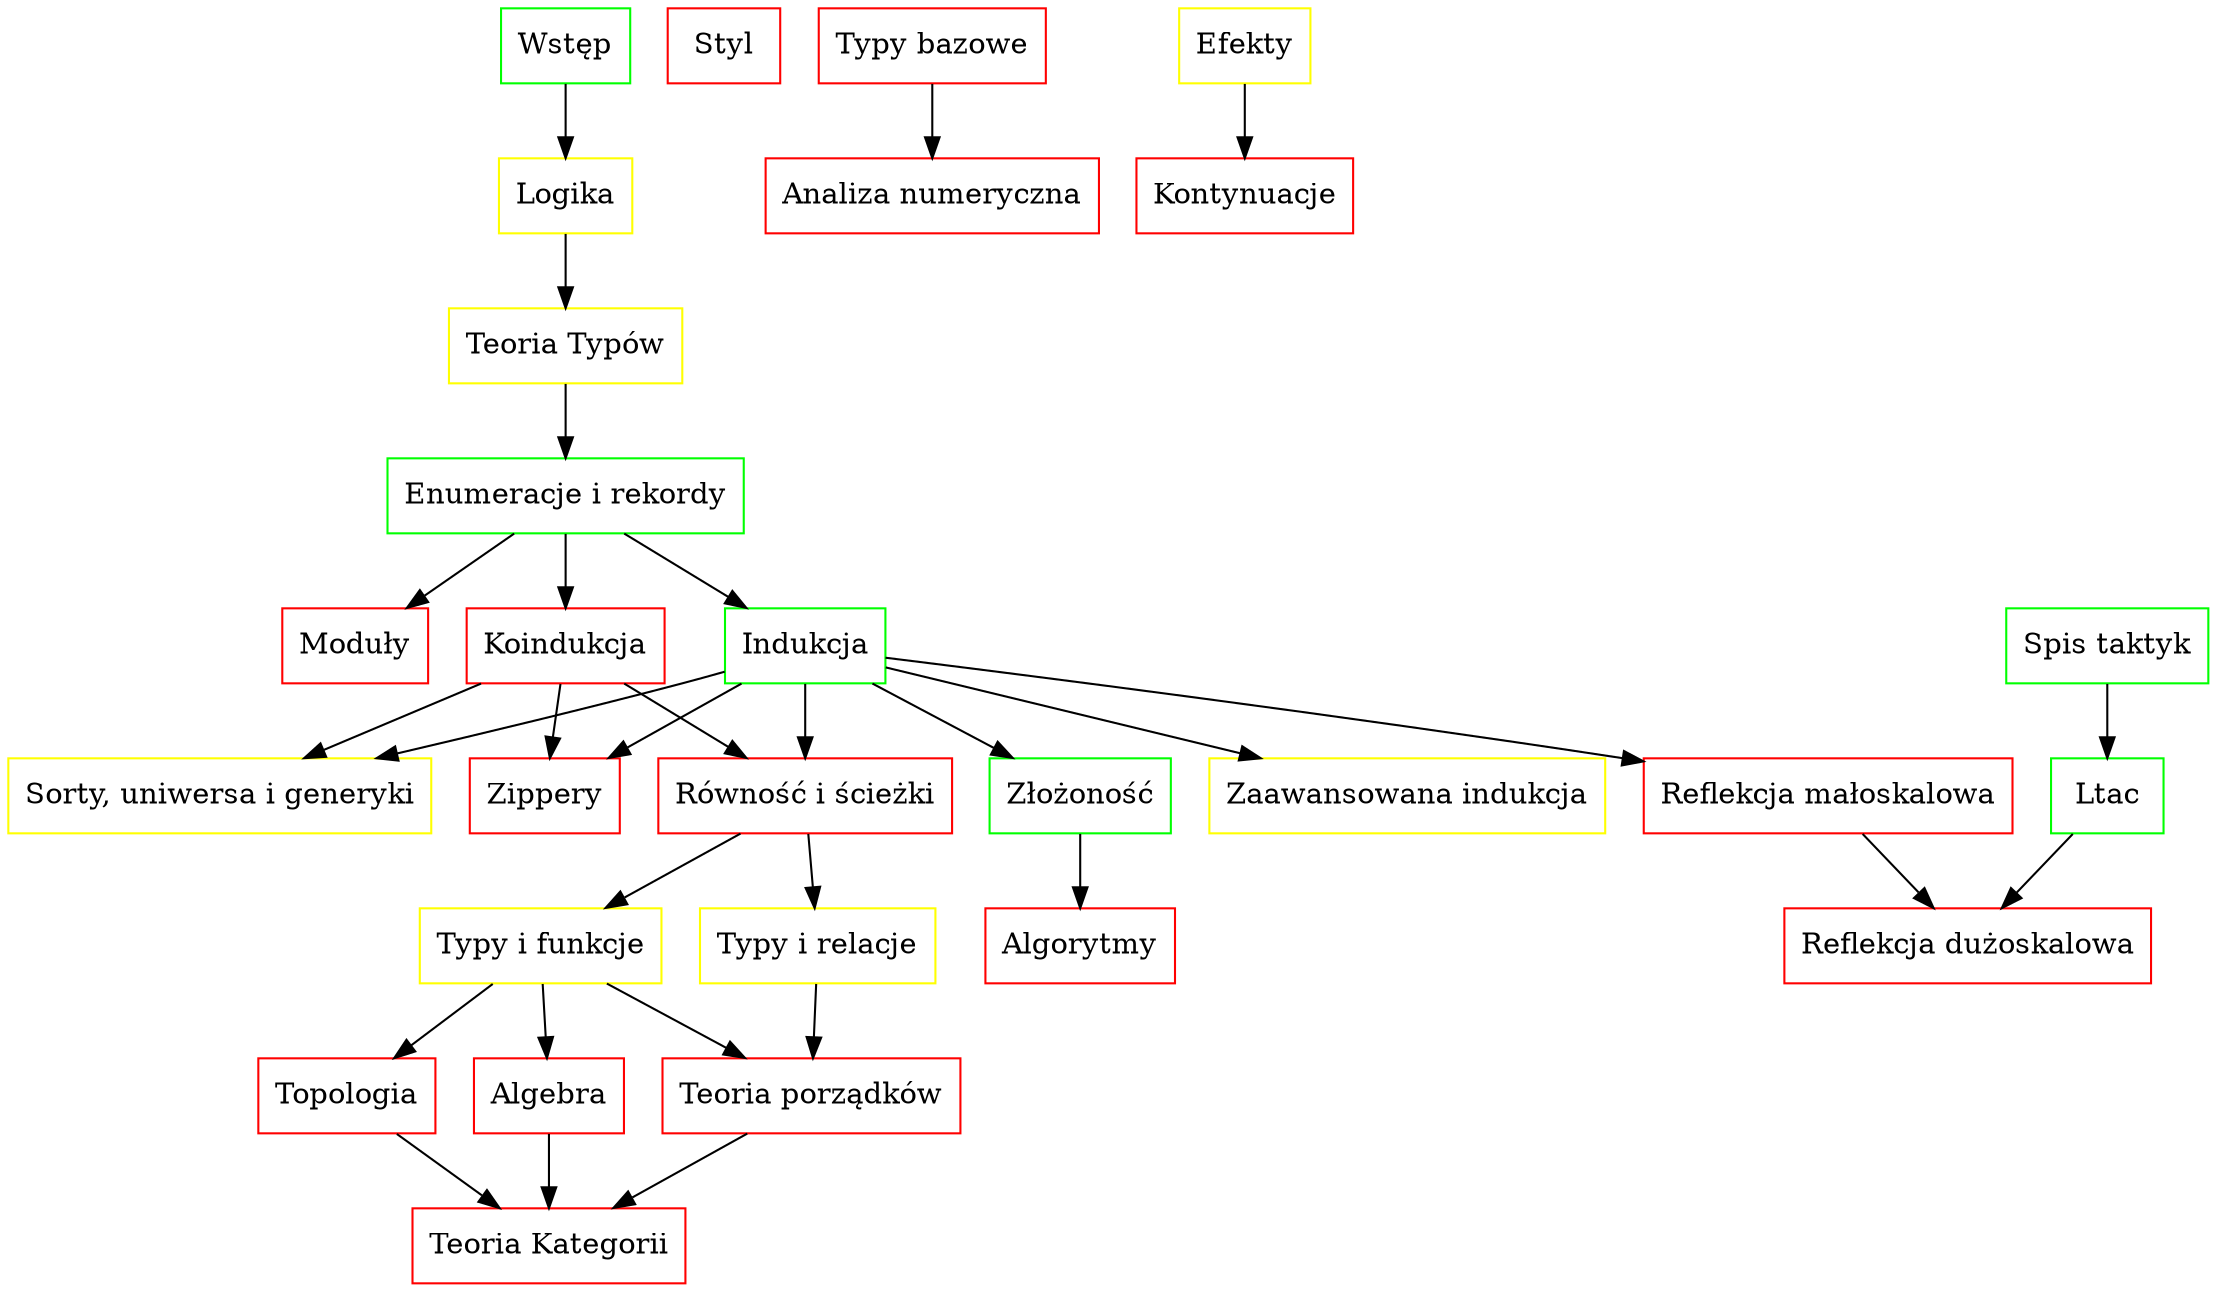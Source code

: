 digraph
{
  node[shape=rectangle]

  Wstęp             [label = "Wstęp", color = green]
  
  Logika            [label = "Logika", color = yellow]

  TeoriaTypów       [label = "Teoria Typów", color = yellow]

  EnumRec           [label = "Enumeracje i rekordy", color = green]
  
  Moduły            [label = "Moduły", color = red]
  Styl              [label = "Styl", color = red]
  Bazowe            [label = "Typy bazowe", color = red]
  Numerki           [label = "Analiza numeryczna", color = red]

  Indukcja          [label = "Indukcja", color = green]
  Indukcja2         [label = "Zaawansowana indukcja", color = yellow]
  Zippery           [label = "Zippery", color = red]
  Uniwersa          [label = "Sorty, uniwersa i generyki", color = yellow]

  Koindukcja        [label = "Koindukcja", color = red]

  Ścieżki           [label = "Równość i ścieżki", color = red]

  Funkcje           [label = "Typy i funkcje", color = yellow]
  Relacje           [label = "Typy i relacje", color = yellow]

  Algebra           [label = "Algebra", color = red]
  Porządki          [label = "Teoria porządków", color = red]
  Topologia         [label = "Topologia", color = red]
  Kategorie         [label = "Teoria Kategorii", color = red]

  Kontynuacje       [label = "Kontynuacje", color = red]
  Efekty            [label = "Efekty", color = yellow]

  Złożoność         [label = "Złożoność", color = green]
  Algorytmy         [label = "Algorytmy", color = red]

  Reflekcja1        [label = "Reflekcja małoskalowa", color = red]
  Taktyki           [label = "Spis taktyk", color = green]
  Ltac              [label = "Ltac", color = green]
  Reflekcja2        [label = "Reflekcja dużoskalowa", color = red]



  Wstęp             -> Logika

  Logika            -> TeoriaTypów
  TeoriaTypów       -> EnumRec

  EnumRec           -> Indukcja, Koindukcja, Moduły
  Indukcja          -> Zippery, Uniwersa, Indukcja2, Ścieżki, Złożoność, Reflekcja1
  Koindukcja        -> Zippery, Uniwersa, Ścieżki

  Ścieżki           -> Funkcje, Relacje
  Funkcje           -> Porządki, Algebra, Topologia
  Relacje           -> Porządki

  Algebra           -> Kategorie
  Porządki          -> Kategorie
  Topologia         -> Kategorie

  Reflekcja1        -> Reflekcja2
  Taktyki           -> Ltac
  Ltac              -> Reflekcja2

  Efekty            -> Kontynuacje

  Złożoność         -> Algorytmy

  Bazowe            -> Numerki
}
